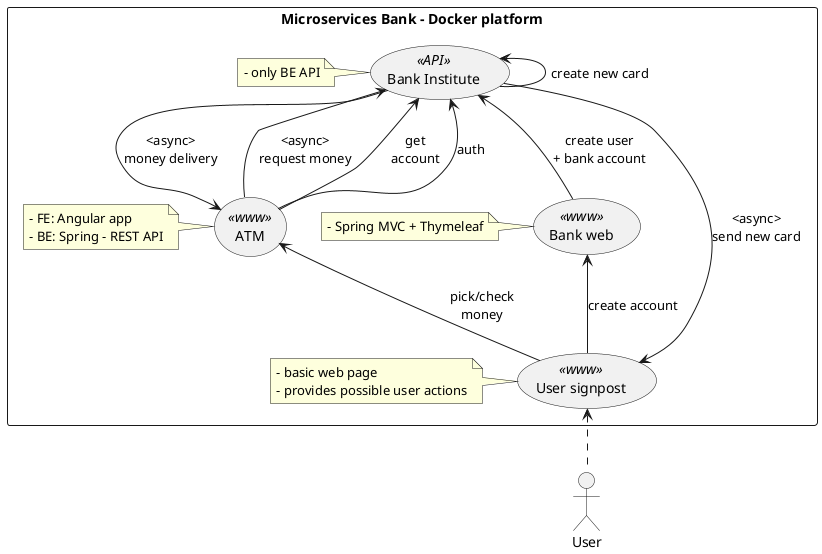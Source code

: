 @startuml

skinparam packageStyle rectangle

actor User

rectangle "Microservices Bank - Docker platform" {
  (User signpost) <<www>> as (us)
  (Bank web) <<www>> as (bw)
  (Bank Institute) <<API>> as (b)
  (ATM) <<www>> as (atm)

  us <.. User

  bw <-- us : create account
  b <-- bw: create user\n+ bank account
  b <-- b: create new card

  b --> us: <async>\nsend new card

  us -up-> atm: pick/check\nmoney
  b --> atm: <async>\nmoney delivery
  b <-- atm: <async>\nrequest money
  b <-- atm: get\naccount
  b <-- atm: auth

  note left of (b)
    - only BE API
  end note

  note left of (atm)
    - FE: Angular app
    - BE: Spring - REST API
  end note

  note left of (bw)
    - Spring MVC + Thymeleaf
  end note

  note left of (us)
    - basic web page
    - provides possible user actions
  end note
}

@enduml